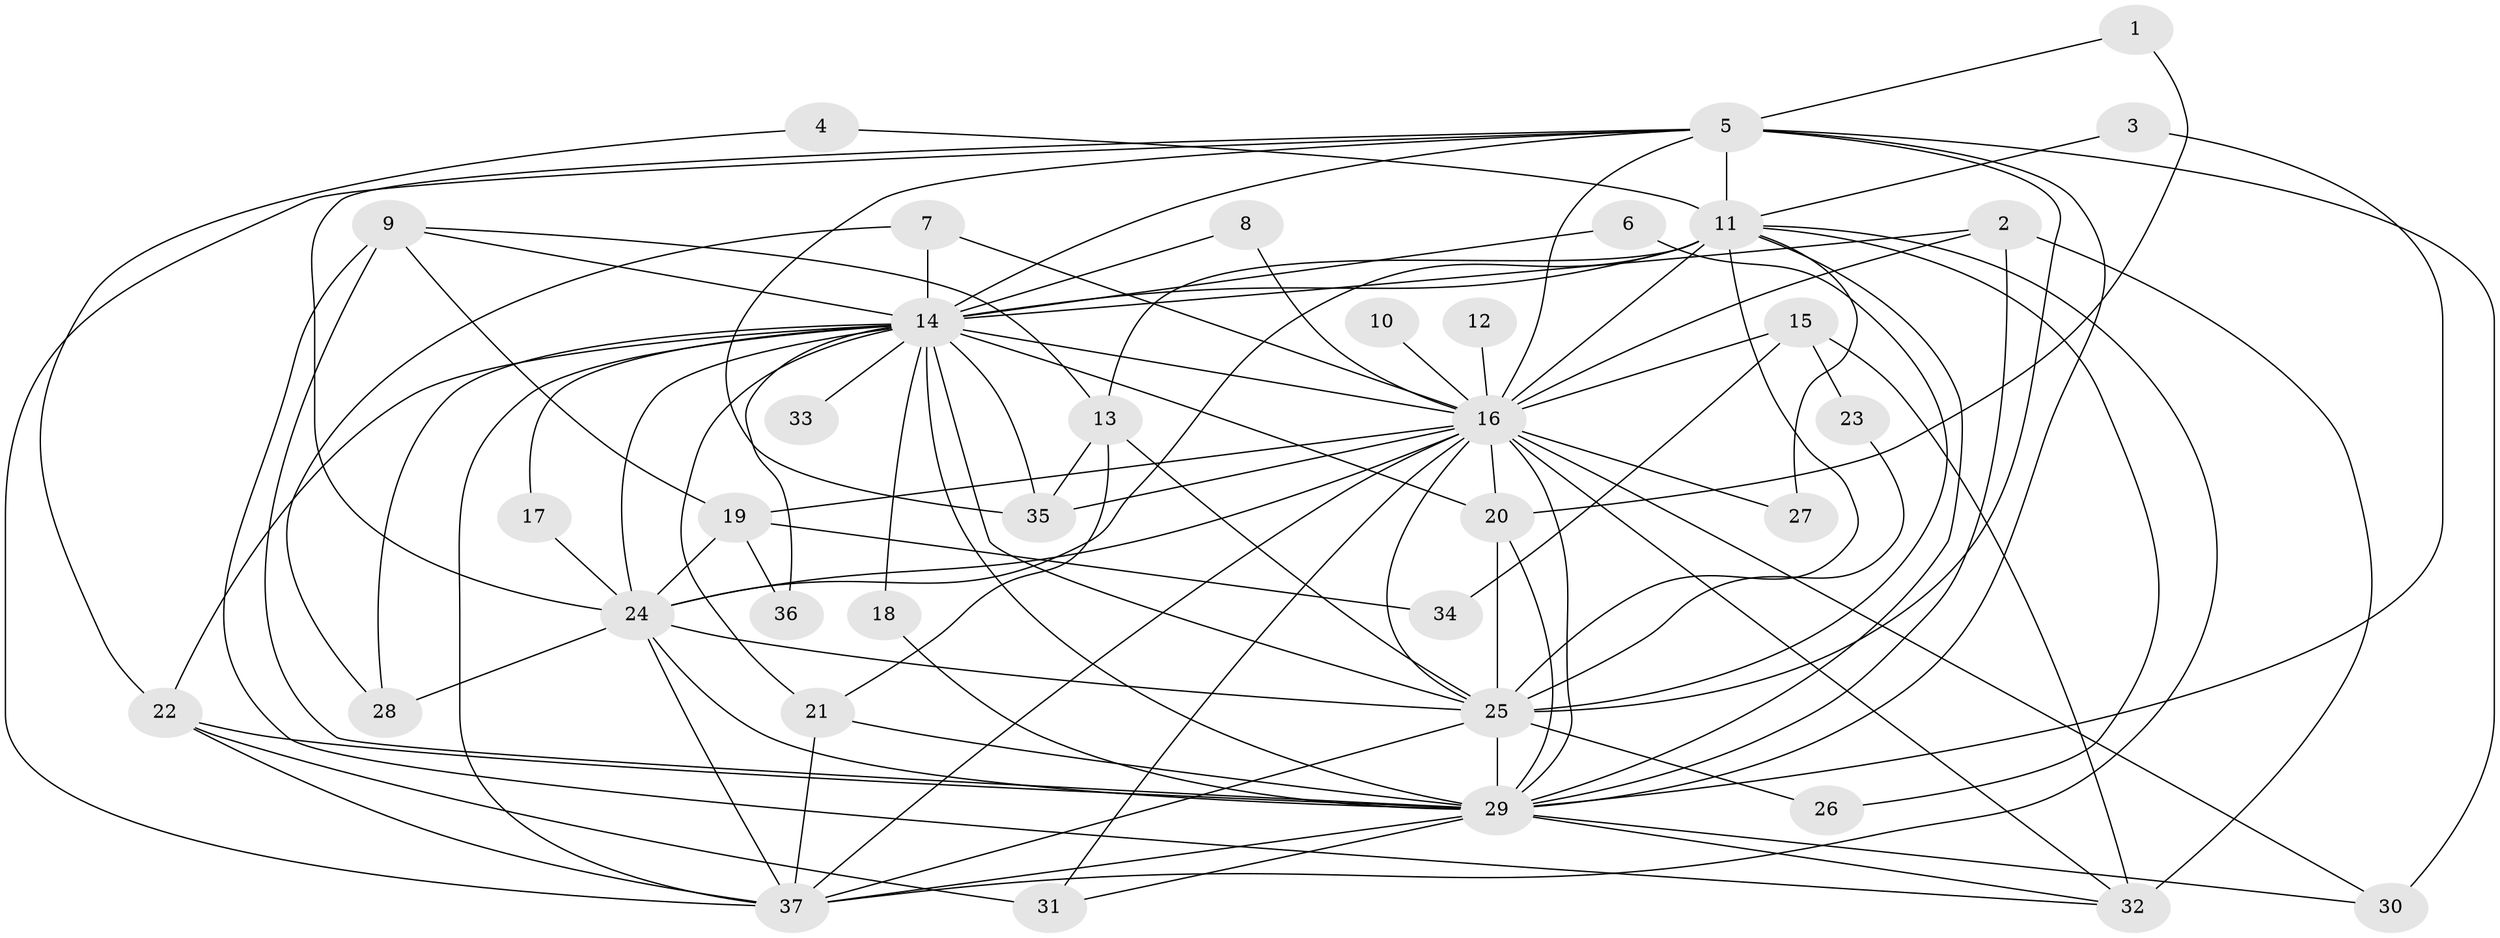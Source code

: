 // original degree distribution, {33: 0.013513513513513514, 17: 0.02702702702702703, 13: 0.04054054054054054, 24: 0.013513513513513514, 15: 0.02702702702702703, 14: 0.013513513513513514, 5: 0.06756756756756757, 2: 0.5135135135135135, 4: 0.10810810810810811, 3: 0.17567567567567569}
// Generated by graph-tools (version 1.1) at 2025/49/03/09/25 03:49:38]
// undirected, 37 vertices, 98 edges
graph export_dot {
graph [start="1"]
  node [color=gray90,style=filled];
  1;
  2;
  3;
  4;
  5;
  6;
  7;
  8;
  9;
  10;
  11;
  12;
  13;
  14;
  15;
  16;
  17;
  18;
  19;
  20;
  21;
  22;
  23;
  24;
  25;
  26;
  27;
  28;
  29;
  30;
  31;
  32;
  33;
  34;
  35;
  36;
  37;
  1 -- 5 [weight=1.0];
  1 -- 20 [weight=1.0];
  2 -- 14 [weight=1.0];
  2 -- 16 [weight=1.0];
  2 -- 29 [weight=1.0];
  2 -- 32 [weight=1.0];
  3 -- 11 [weight=1.0];
  3 -- 29 [weight=1.0];
  4 -- 11 [weight=1.0];
  4 -- 22 [weight=1.0];
  5 -- 11 [weight=2.0];
  5 -- 14 [weight=1.0];
  5 -- 16 [weight=3.0];
  5 -- 24 [weight=1.0];
  5 -- 25 [weight=2.0];
  5 -- 29 [weight=2.0];
  5 -- 30 [weight=1.0];
  5 -- 35 [weight=1.0];
  5 -- 37 [weight=1.0];
  6 -- 14 [weight=1.0];
  6 -- 25 [weight=1.0];
  7 -- 14 [weight=1.0];
  7 -- 16 [weight=1.0];
  7 -- 28 [weight=1.0];
  8 -- 14 [weight=1.0];
  8 -- 16 [weight=1.0];
  9 -- 13 [weight=1.0];
  9 -- 14 [weight=1.0];
  9 -- 19 [weight=1.0];
  9 -- 29 [weight=1.0];
  9 -- 32 [weight=1.0];
  10 -- 16 [weight=1.0];
  11 -- 13 [weight=1.0];
  11 -- 14 [weight=1.0];
  11 -- 16 [weight=3.0];
  11 -- 24 [weight=1.0];
  11 -- 25 [weight=1.0];
  11 -- 26 [weight=1.0];
  11 -- 27 [weight=1.0];
  11 -- 29 [weight=2.0];
  11 -- 37 [weight=1.0];
  12 -- 16 [weight=1.0];
  13 -- 21 [weight=1.0];
  13 -- 25 [weight=1.0];
  13 -- 35 [weight=1.0];
  14 -- 16 [weight=3.0];
  14 -- 17 [weight=1.0];
  14 -- 18 [weight=1.0];
  14 -- 20 [weight=1.0];
  14 -- 21 [weight=1.0];
  14 -- 22 [weight=1.0];
  14 -- 24 [weight=2.0];
  14 -- 25 [weight=1.0];
  14 -- 28 [weight=1.0];
  14 -- 29 [weight=3.0];
  14 -- 33 [weight=1.0];
  14 -- 35 [weight=1.0];
  14 -- 36 [weight=1.0];
  14 -- 37 [weight=3.0];
  15 -- 16 [weight=2.0];
  15 -- 23 [weight=1.0];
  15 -- 32 [weight=1.0];
  15 -- 34 [weight=1.0];
  16 -- 19 [weight=1.0];
  16 -- 20 [weight=1.0];
  16 -- 24 [weight=3.0];
  16 -- 25 [weight=2.0];
  16 -- 27 [weight=1.0];
  16 -- 29 [weight=4.0];
  16 -- 30 [weight=1.0];
  16 -- 31 [weight=1.0];
  16 -- 32 [weight=1.0];
  16 -- 35 [weight=1.0];
  16 -- 37 [weight=2.0];
  17 -- 24 [weight=1.0];
  18 -- 29 [weight=1.0];
  19 -- 24 [weight=1.0];
  19 -- 34 [weight=1.0];
  19 -- 36 [weight=1.0];
  20 -- 25 [weight=1.0];
  20 -- 29 [weight=1.0];
  21 -- 29 [weight=1.0];
  21 -- 37 [weight=1.0];
  22 -- 29 [weight=1.0];
  22 -- 31 [weight=1.0];
  22 -- 37 [weight=1.0];
  23 -- 25 [weight=1.0];
  24 -- 25 [weight=1.0];
  24 -- 28 [weight=1.0];
  24 -- 29 [weight=2.0];
  24 -- 37 [weight=1.0];
  25 -- 26 [weight=1.0];
  25 -- 29 [weight=3.0];
  25 -- 37 [weight=1.0];
  29 -- 30 [weight=1.0];
  29 -- 31 [weight=1.0];
  29 -- 32 [weight=1.0];
  29 -- 37 [weight=2.0];
}
